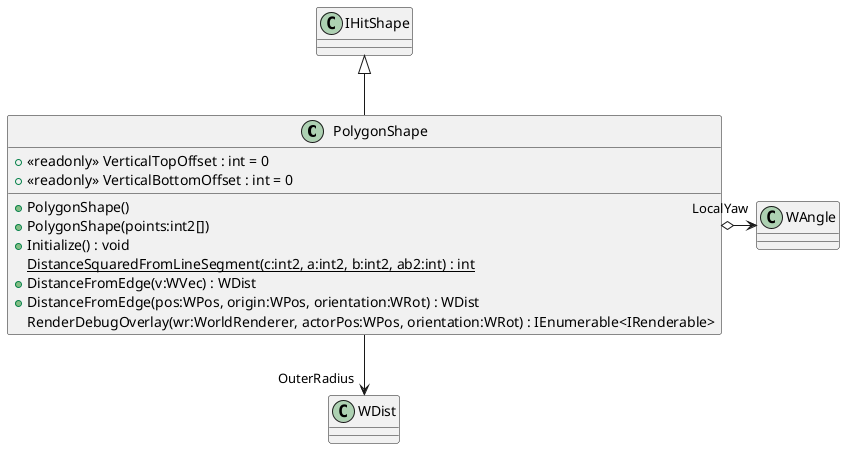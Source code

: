 @startuml
class PolygonShape {
    + <<readonly>> VerticalTopOffset : int = 0
    + <<readonly>> VerticalBottomOffset : int = 0
    + PolygonShape()
    + PolygonShape(points:int2[])
    + Initialize() : void
    {static} DistanceSquaredFromLineSegment(c:int2, a:int2, b:int2, ab2:int) : int
    + DistanceFromEdge(v:WVec) : WDist
    + DistanceFromEdge(pos:WPos, origin:WPos, orientation:WRot) : WDist
    RenderDebugOverlay(wr:WorldRenderer, actorPos:WPos, orientation:WRot) : IEnumerable<IRenderable>
}
IHitShape <|-- PolygonShape
PolygonShape --> "OuterRadius" WDist
PolygonShape o-> "LocalYaw" WAngle
@enduml
